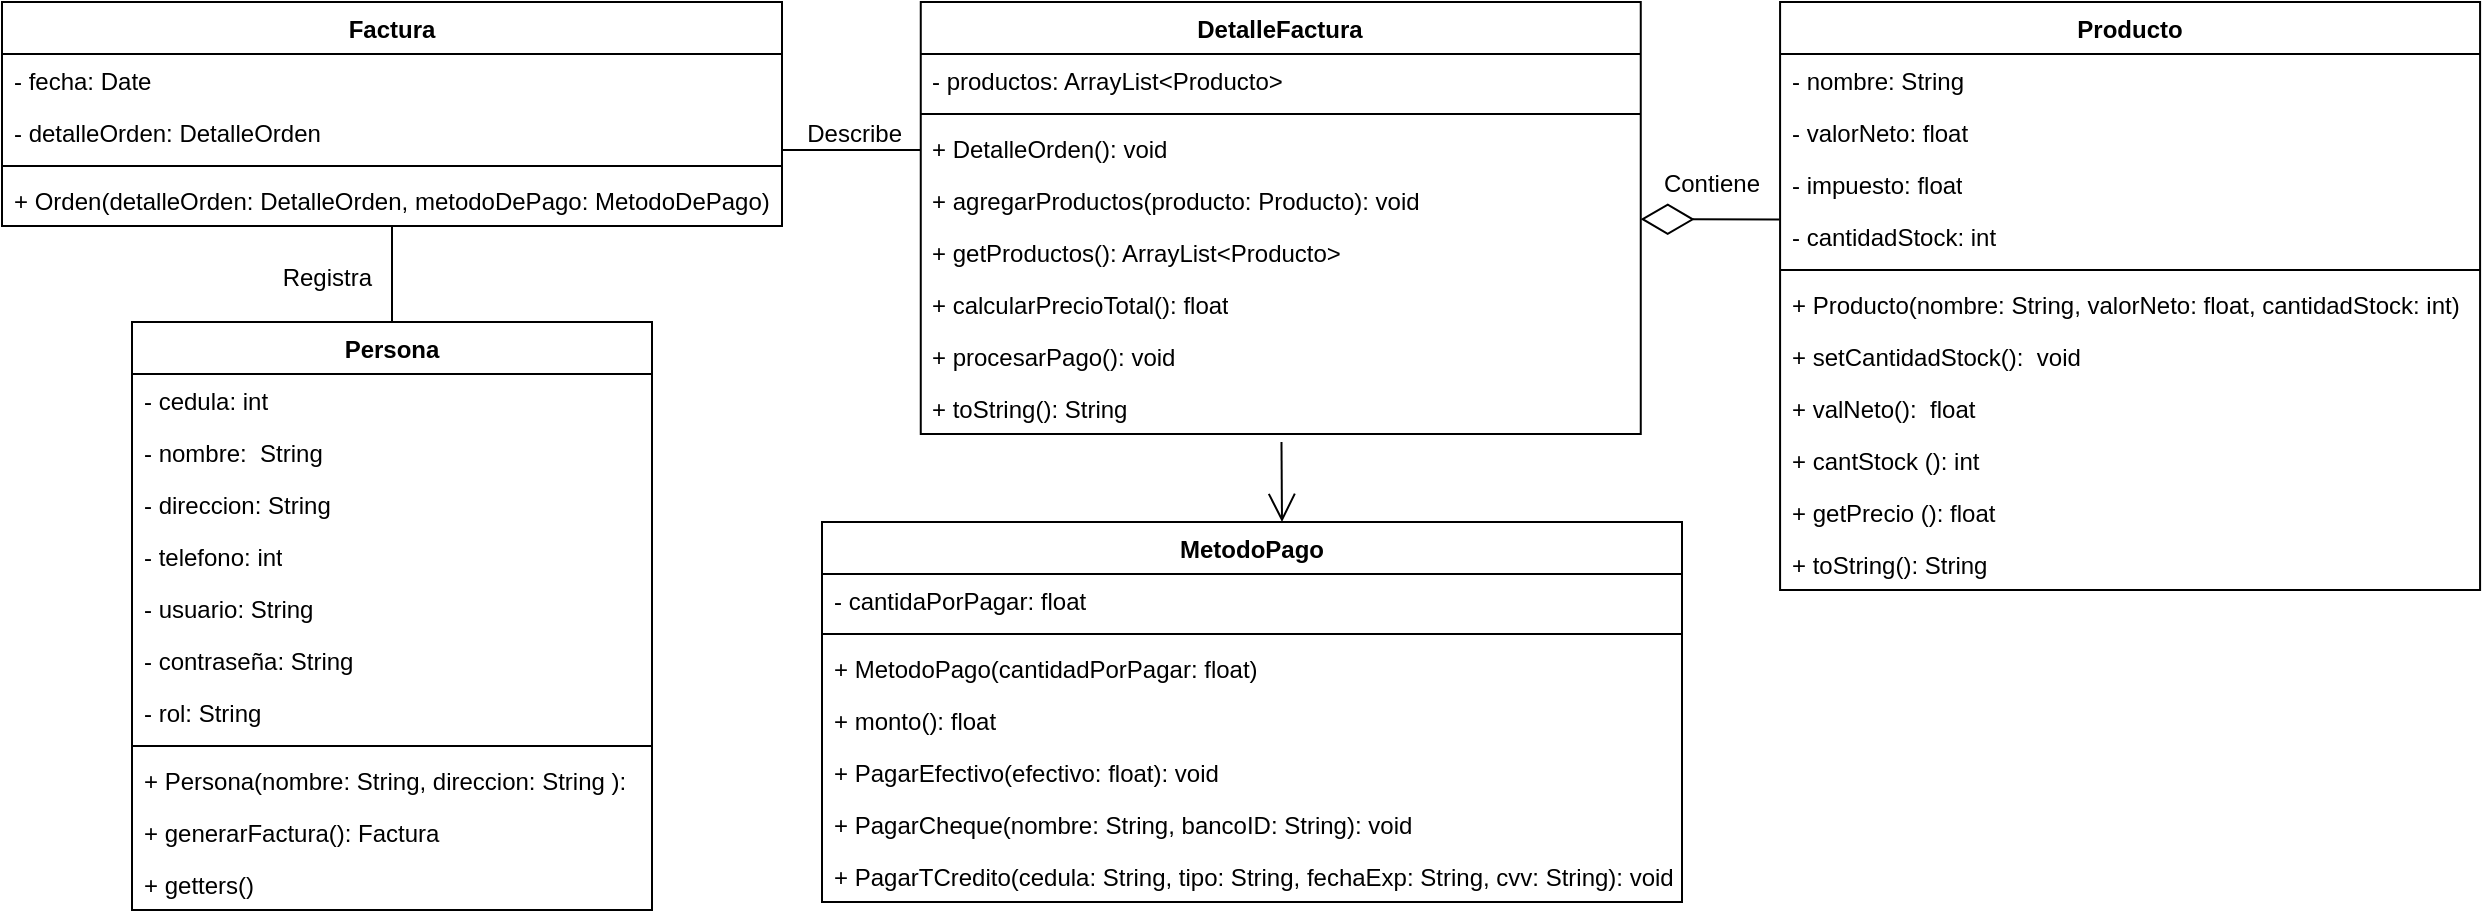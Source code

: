 <mxfile version="21.7.4" type="device">
  <diagram name="Página-1" id="vJzWJh0UHaBqhuQzf775">
    <mxGraphModel dx="1451" dy="620" grid="1" gridSize="10" guides="1" tooltips="1" connect="1" arrows="1" fold="1" page="1" pageScale="1" pageWidth="827" pageHeight="1169" math="0" shadow="0">
      <root>
        <mxCell id="0" />
        <mxCell id="1" parent="0" />
        <mxCell id="-tpIR0r_SkowBoIZui7y-13" value="DetalleFactura" style="swimlane;fontStyle=1;align=center;verticalAlign=top;childLayout=stackLayout;horizontal=1;startSize=26;horizontalStack=0;resizeParent=1;resizeParentMax=0;resizeLast=0;collapsible=1;marginBottom=0;whiteSpace=wrap;html=1;" parent="1" vertex="1">
          <mxGeometry x="859.38" y="30" width="360" height="216" as="geometry" />
        </mxCell>
        <mxCell id="-tpIR0r_SkowBoIZui7y-14" value="- productos: ArrayList&amp;lt;Producto&amp;gt;" style="text;strokeColor=none;fillColor=none;align=left;verticalAlign=top;spacingLeft=4;spacingRight=4;overflow=hidden;rotatable=0;points=[[0,0.5],[1,0.5]];portConstraint=eastwest;whiteSpace=wrap;html=1;" parent="-tpIR0r_SkowBoIZui7y-13" vertex="1">
          <mxGeometry y="26" width="360" height="26" as="geometry" />
        </mxCell>
        <mxCell id="-tpIR0r_SkowBoIZui7y-15" value="" style="line;strokeWidth=1;fillColor=none;align=left;verticalAlign=middle;spacingTop=-1;spacingLeft=3;spacingRight=3;rotatable=0;labelPosition=right;points=[];portConstraint=eastwest;strokeColor=inherit;" parent="-tpIR0r_SkowBoIZui7y-13" vertex="1">
          <mxGeometry y="52" width="360" height="8" as="geometry" />
        </mxCell>
        <mxCell id="4L9N9yr3tot8LwKe1C4i-4" value="+ DetalleOrden(): void" style="text;strokeColor=none;fillColor=none;align=left;verticalAlign=top;spacingLeft=4;spacingRight=4;overflow=hidden;rotatable=0;points=[[0,0.5],[1,0.5]];portConstraint=eastwest;whiteSpace=wrap;html=1;" vertex="1" parent="-tpIR0r_SkowBoIZui7y-13">
          <mxGeometry y="60" width="360" height="26" as="geometry" />
        </mxCell>
        <mxCell id="-tpIR0r_SkowBoIZui7y-16" value="+ agregarProductos(producto: Producto): void" style="text;strokeColor=none;fillColor=none;align=left;verticalAlign=top;spacingLeft=4;spacingRight=4;overflow=hidden;rotatable=0;points=[[0,0.5],[1,0.5]];portConstraint=eastwest;whiteSpace=wrap;html=1;" parent="-tpIR0r_SkowBoIZui7y-13" vertex="1">
          <mxGeometry y="86" width="360" height="26" as="geometry" />
        </mxCell>
        <mxCell id="-tpIR0r_SkowBoIZui7y-38" value="+ getProductos(): ArrayList&amp;lt;Producto&amp;gt;" style="text;strokeColor=none;fillColor=none;align=left;verticalAlign=top;spacingLeft=4;spacingRight=4;overflow=hidden;rotatable=0;points=[[0,0.5],[1,0.5]];portConstraint=eastwest;whiteSpace=wrap;html=1;" parent="-tpIR0r_SkowBoIZui7y-13" vertex="1">
          <mxGeometry y="112" width="360" height="26" as="geometry" />
        </mxCell>
        <mxCell id="4L9N9yr3tot8LwKe1C4i-5" value="+ calcularPrecioTotal(): float" style="text;strokeColor=none;fillColor=none;align=left;verticalAlign=top;spacingLeft=4;spacingRight=4;overflow=hidden;rotatable=0;points=[[0,0.5],[1,0.5]];portConstraint=eastwest;whiteSpace=wrap;html=1;" vertex="1" parent="-tpIR0r_SkowBoIZui7y-13">
          <mxGeometry y="138" width="360" height="26" as="geometry" />
        </mxCell>
        <mxCell id="4L9N9yr3tot8LwKe1C4i-6" value="+ procesarPago(): void" style="text;strokeColor=none;fillColor=none;align=left;verticalAlign=top;spacingLeft=4;spacingRight=4;overflow=hidden;rotatable=0;points=[[0,0.5],[1,0.5]];portConstraint=eastwest;whiteSpace=wrap;html=1;" vertex="1" parent="-tpIR0r_SkowBoIZui7y-13">
          <mxGeometry y="164" width="360" height="26" as="geometry" />
        </mxCell>
        <mxCell id="-tpIR0r_SkowBoIZui7y-40" value="+ toString(): String" style="text;strokeColor=none;fillColor=none;align=left;verticalAlign=top;spacingLeft=4;spacingRight=4;overflow=hidden;rotatable=0;points=[[0,0.5],[1,0.5]];portConstraint=eastwest;whiteSpace=wrap;html=1;" parent="-tpIR0r_SkowBoIZui7y-13" vertex="1">
          <mxGeometry y="190" width="360" height="26" as="geometry" />
        </mxCell>
        <mxCell id="-tpIR0r_SkowBoIZui7y-25" value="Producto" style="swimlane;fontStyle=1;align=center;verticalAlign=top;childLayout=stackLayout;horizontal=1;startSize=26;horizontalStack=0;resizeParent=1;resizeParentMax=0;resizeLast=0;collapsible=1;marginBottom=0;whiteSpace=wrap;html=1;" parent="1" vertex="1">
          <mxGeometry x="1289.04" y="30" width="350" height="294" as="geometry" />
        </mxCell>
        <mxCell id="-tpIR0r_SkowBoIZui7y-26" value="- nombre: String" style="text;strokeColor=none;fillColor=none;align=left;verticalAlign=top;spacingLeft=4;spacingRight=4;overflow=hidden;rotatable=0;points=[[0,0.5],[1,0.5]];portConstraint=eastwest;whiteSpace=wrap;html=1;" parent="-tpIR0r_SkowBoIZui7y-25" vertex="1">
          <mxGeometry y="26" width="350" height="26" as="geometry" />
        </mxCell>
        <mxCell id="LFvMWm3YHaQg9pg_NLoc-18" value="- valorNeto: float" style="text;strokeColor=none;fillColor=none;align=left;verticalAlign=top;spacingLeft=4;spacingRight=4;overflow=hidden;rotatable=0;points=[[0,0.5],[1,0.5]];portConstraint=eastwest;whiteSpace=wrap;html=1;" parent="-tpIR0r_SkowBoIZui7y-25" vertex="1">
          <mxGeometry y="52" width="350" height="26" as="geometry" />
        </mxCell>
        <mxCell id="LFvMWm3YHaQg9pg_NLoc-19" value="- impuesto: float" style="text;strokeColor=none;fillColor=none;align=left;verticalAlign=top;spacingLeft=4;spacingRight=4;overflow=hidden;rotatable=0;points=[[0,0.5],[1,0.5]];portConstraint=eastwest;whiteSpace=wrap;html=1;" parent="-tpIR0r_SkowBoIZui7y-25" vertex="1">
          <mxGeometry y="78" width="350" height="26" as="geometry" />
        </mxCell>
        <mxCell id="-tpIR0r_SkowBoIZui7y-41" value="- cantidadStock: int" style="text;strokeColor=none;fillColor=none;align=left;verticalAlign=top;spacingLeft=4;spacingRight=4;overflow=hidden;rotatable=0;points=[[0,0.5],[1,0.5]];portConstraint=eastwest;whiteSpace=wrap;html=1;" parent="-tpIR0r_SkowBoIZui7y-25" vertex="1">
          <mxGeometry y="104" width="350" height="26" as="geometry" />
        </mxCell>
        <mxCell id="-tpIR0r_SkowBoIZui7y-27" value="" style="line;strokeWidth=1;fillColor=none;align=left;verticalAlign=middle;spacingTop=-1;spacingLeft=3;spacingRight=3;rotatable=0;labelPosition=right;points=[];portConstraint=eastwest;strokeColor=inherit;" parent="-tpIR0r_SkowBoIZui7y-25" vertex="1">
          <mxGeometry y="130" width="350" height="8" as="geometry" />
        </mxCell>
        <mxCell id="LFvMWm3YHaQg9pg_NLoc-20" value="+ Producto(nombre: String, valorNeto: float, cantidadStock: int)" style="text;strokeColor=none;fillColor=none;align=left;verticalAlign=top;spacingLeft=4;spacingRight=4;overflow=hidden;rotatable=0;points=[[0,0.5],[1,0.5]];portConstraint=eastwest;whiteSpace=wrap;html=1;" parent="-tpIR0r_SkowBoIZui7y-25" vertex="1">
          <mxGeometry y="138" width="350" height="26" as="geometry" />
        </mxCell>
        <mxCell id="-tpIR0r_SkowBoIZui7y-28" value="+ setCantidadStock():&amp;nbsp; void" style="text;strokeColor=none;fillColor=none;align=left;verticalAlign=top;spacingLeft=4;spacingRight=4;overflow=hidden;rotatable=0;points=[[0,0.5],[1,0.5]];portConstraint=eastwest;whiteSpace=wrap;html=1;" parent="-tpIR0r_SkowBoIZui7y-25" vertex="1">
          <mxGeometry y="164" width="350" height="26" as="geometry" />
        </mxCell>
        <mxCell id="4L9N9yr3tot8LwKe1C4i-7" value="+ valNeto():&amp;nbsp; float" style="text;strokeColor=none;fillColor=none;align=left;verticalAlign=top;spacingLeft=4;spacingRight=4;overflow=hidden;rotatable=0;points=[[0,0.5],[1,0.5]];portConstraint=eastwest;whiteSpace=wrap;html=1;" vertex="1" parent="-tpIR0r_SkowBoIZui7y-25">
          <mxGeometry y="190" width="350" height="26" as="geometry" />
        </mxCell>
        <mxCell id="-tpIR0r_SkowBoIZui7y-42" value="+ cantStock (): int" style="text;strokeColor=none;fillColor=none;align=left;verticalAlign=top;spacingLeft=4;spacingRight=4;overflow=hidden;rotatable=0;points=[[0,0.5],[1,0.5]];portConstraint=eastwest;whiteSpace=wrap;html=1;" parent="-tpIR0r_SkowBoIZui7y-25" vertex="1">
          <mxGeometry y="216" width="350" height="26" as="geometry" />
        </mxCell>
        <mxCell id="LFvMWm3YHaQg9pg_NLoc-21" value="+ getPrecio (): float" style="text;strokeColor=none;fillColor=none;align=left;verticalAlign=top;spacingLeft=4;spacingRight=4;overflow=hidden;rotatable=0;points=[[0,0.5],[1,0.5]];portConstraint=eastwest;whiteSpace=wrap;html=1;" parent="-tpIR0r_SkowBoIZui7y-25" vertex="1">
          <mxGeometry y="242" width="350" height="26" as="geometry" />
        </mxCell>
        <mxCell id="LFvMWm3YHaQg9pg_NLoc-23" value="+ toString(): String" style="text;strokeColor=none;fillColor=none;align=left;verticalAlign=top;spacingLeft=4;spacingRight=4;overflow=hidden;rotatable=0;points=[[0,0.5],[1,0.5]];portConstraint=eastwest;whiteSpace=wrap;html=1;" parent="-tpIR0r_SkowBoIZui7y-25" vertex="1">
          <mxGeometry y="268" width="350" height="26" as="geometry" />
        </mxCell>
        <mxCell id="-tpIR0r_SkowBoIZui7y-29" value="Factura" style="swimlane;fontStyle=1;align=center;verticalAlign=top;childLayout=stackLayout;horizontal=1;startSize=26;horizontalStack=0;resizeParent=1;resizeParentMax=0;resizeLast=0;collapsible=1;marginBottom=0;whiteSpace=wrap;html=1;" parent="1" vertex="1">
          <mxGeometry x="400" y="30" width="390" height="112" as="geometry" />
        </mxCell>
        <mxCell id="-tpIR0r_SkowBoIZui7y-30" value="- fecha: Date" style="text;strokeColor=none;fillColor=none;align=left;verticalAlign=top;spacingLeft=4;spacingRight=4;overflow=hidden;rotatable=0;points=[[0,0.5],[1,0.5]];portConstraint=eastwest;whiteSpace=wrap;html=1;" parent="-tpIR0r_SkowBoIZui7y-29" vertex="1">
          <mxGeometry y="26" width="390" height="26" as="geometry" />
        </mxCell>
        <mxCell id="-tpIR0r_SkowBoIZui7y-33" value="- detalleOrden: DetalleOrden" style="text;strokeColor=none;fillColor=none;align=left;verticalAlign=top;spacingLeft=4;spacingRight=4;overflow=hidden;rotatable=0;points=[[0,0.5],[1,0.5]];portConstraint=eastwest;whiteSpace=wrap;html=1;" parent="-tpIR0r_SkowBoIZui7y-29" vertex="1">
          <mxGeometry y="52" width="390" height="26" as="geometry" />
        </mxCell>
        <mxCell id="-tpIR0r_SkowBoIZui7y-31" value="" style="line;strokeWidth=1;fillColor=none;align=left;verticalAlign=middle;spacingTop=-1;spacingLeft=3;spacingRight=3;rotatable=0;labelPosition=right;points=[];portConstraint=eastwest;strokeColor=inherit;" parent="-tpIR0r_SkowBoIZui7y-29" vertex="1">
          <mxGeometry y="78" width="390" height="8" as="geometry" />
        </mxCell>
        <mxCell id="-tpIR0r_SkowBoIZui7y-36" value="+ Orden(detalleOrden: DetalleOrden, metodoDePago: MetodoDePago)" style="text;strokeColor=none;fillColor=none;align=left;verticalAlign=top;spacingLeft=4;spacingRight=4;overflow=hidden;rotatable=0;points=[[0,0.5],[1,0.5]];portConstraint=eastwest;whiteSpace=wrap;html=1;" parent="-tpIR0r_SkowBoIZui7y-29" vertex="1">
          <mxGeometry y="86" width="390" height="26" as="geometry" />
        </mxCell>
        <mxCell id="LFvMWm3YHaQg9pg_NLoc-8" value="MetodoPago" style="swimlane;fontStyle=1;align=center;verticalAlign=top;childLayout=stackLayout;horizontal=1;startSize=26;horizontalStack=0;resizeParent=1;resizeParentMax=0;resizeLast=0;collapsible=1;marginBottom=0;whiteSpace=wrap;html=1;" parent="1" vertex="1">
          <mxGeometry x="810" y="290" width="430" height="190" as="geometry" />
        </mxCell>
        <mxCell id="LFvMWm3YHaQg9pg_NLoc-9" value="- cantidaPorPagar: float" style="text;strokeColor=none;fillColor=none;align=left;verticalAlign=top;spacingLeft=4;spacingRight=4;overflow=hidden;rotatable=0;points=[[0,0.5],[1,0.5]];portConstraint=eastwest;whiteSpace=wrap;html=1;" parent="LFvMWm3YHaQg9pg_NLoc-8" vertex="1">
          <mxGeometry y="26" width="430" height="26" as="geometry" />
        </mxCell>
        <mxCell id="LFvMWm3YHaQg9pg_NLoc-10" value="" style="line;strokeWidth=1;fillColor=none;align=left;verticalAlign=middle;spacingTop=-1;spacingLeft=3;spacingRight=3;rotatable=0;labelPosition=right;points=[];portConstraint=eastwest;strokeColor=inherit;" parent="LFvMWm3YHaQg9pg_NLoc-8" vertex="1">
          <mxGeometry y="52" width="430" height="8" as="geometry" />
        </mxCell>
        <mxCell id="LFvMWm3YHaQg9pg_NLoc-11" value="+ MetodoPago(cantidadPorPagar: float)" style="text;strokeColor=none;fillColor=none;align=left;verticalAlign=top;spacingLeft=4;spacingRight=4;overflow=hidden;rotatable=0;points=[[0,0.5],[1,0.5]];portConstraint=eastwest;whiteSpace=wrap;html=1;" parent="LFvMWm3YHaQg9pg_NLoc-8" vertex="1">
          <mxGeometry y="60" width="430" height="26" as="geometry" />
        </mxCell>
        <mxCell id="4L9N9yr3tot8LwKe1C4i-8" value="+ monto(): float" style="text;strokeColor=none;fillColor=none;align=left;verticalAlign=top;spacingLeft=4;spacingRight=4;overflow=hidden;rotatable=0;points=[[0,0.5],[1,0.5]];portConstraint=eastwest;whiteSpace=wrap;html=1;" vertex="1" parent="LFvMWm3YHaQg9pg_NLoc-8">
          <mxGeometry y="86" width="430" height="26" as="geometry" />
        </mxCell>
        <mxCell id="4L9N9yr3tot8LwKe1C4i-10" value="+ PagarEfectivo(efectivo: float): void" style="text;strokeColor=none;fillColor=none;align=left;verticalAlign=top;spacingLeft=4;spacingRight=4;overflow=hidden;rotatable=0;points=[[0,0.5],[1,0.5]];portConstraint=eastwest;whiteSpace=wrap;html=1;" vertex="1" parent="LFvMWm3YHaQg9pg_NLoc-8">
          <mxGeometry y="112" width="430" height="26" as="geometry" />
        </mxCell>
        <mxCell id="4L9N9yr3tot8LwKe1C4i-11" value="+ PagarCheque(nombre: String, bancoID: String): void" style="text;strokeColor=none;fillColor=none;align=left;verticalAlign=top;spacingLeft=4;spacingRight=4;overflow=hidden;rotatable=0;points=[[0,0.5],[1,0.5]];portConstraint=eastwest;whiteSpace=wrap;html=1;" vertex="1" parent="LFvMWm3YHaQg9pg_NLoc-8">
          <mxGeometry y="138" width="430" height="26" as="geometry" />
        </mxCell>
        <mxCell id="4L9N9yr3tot8LwKe1C4i-12" value="+ PagarTCredito(cedula: String, tipo: String, fechaExp: String, cvv: String): void" style="text;strokeColor=none;fillColor=none;align=left;verticalAlign=top;spacingLeft=4;spacingRight=4;overflow=hidden;rotatable=0;points=[[0,0.5],[1,0.5]];portConstraint=eastwest;whiteSpace=wrap;html=1;" vertex="1" parent="LFvMWm3YHaQg9pg_NLoc-8">
          <mxGeometry y="164" width="430" height="26" as="geometry" />
        </mxCell>
        <mxCell id="LFvMWm3YHaQg9pg_NLoc-26" value="" style="endArrow=diamondThin;endFill=0;endSize=24;html=1;rounded=0;exitX=-0.001;exitY=0.185;exitDx=0;exitDy=0;exitPerimeter=0;" parent="1" source="-tpIR0r_SkowBoIZui7y-41" target="-tpIR0r_SkowBoIZui7y-13" edge="1">
          <mxGeometry width="160" relative="1" as="geometry">
            <mxPoint x="1279.04" y="140" as="sourcePoint" />
            <mxPoint x="1089.38" y="275" as="targetPoint" />
          </mxGeometry>
        </mxCell>
        <mxCell id="xUWvq9Hfhy-lBUm5GzMi-7" value="" style="endArrow=none;html=1;rounded=0;align=center;verticalAlign=top;endFill=0;labelBackgroundColor=none;" parent="1" edge="1">
          <mxGeometry relative="1" as="geometry">
            <mxPoint x="859.38" y="104" as="sourcePoint" />
            <mxPoint x="790" y="104" as="targetPoint" />
          </mxGeometry>
        </mxCell>
        <mxCell id="xUWvq9Hfhy-lBUm5GzMi-12" value="Describe" style="resizable=0;html=1;align=right;verticalAlign=bottom;labelBackgroundColor=none;" parent="1" connectable="0" vertex="1">
          <mxGeometry x="850.002" y="104.998" as="geometry" />
        </mxCell>
        <mxCell id="xUWvq9Hfhy-lBUm5GzMi-18" value="Contiene" style="resizable=0;html=1;align=right;verticalAlign=bottom;labelBackgroundColor=none;" parent="1" connectable="0" vertex="1">
          <mxGeometry x="1279.042" y="129.998" as="geometry" />
        </mxCell>
        <mxCell id="4L9N9yr3tot8LwKe1C4i-14" value="" style="endArrow=open;endFill=1;endSize=12;html=1;rounded=0;exitX=0.501;exitY=1.154;exitDx=0;exitDy=0;exitPerimeter=0;" edge="1" parent="1" source="-tpIR0r_SkowBoIZui7y-40">
          <mxGeometry width="160" relative="1" as="geometry">
            <mxPoint x="829.38" y="456" as="sourcePoint" />
            <mxPoint x="1040" y="290" as="targetPoint" />
            <Array as="points" />
          </mxGeometry>
        </mxCell>
        <mxCell id="4L9N9yr3tot8LwKe1C4i-16" value="Persona" style="swimlane;fontStyle=1;align=center;verticalAlign=top;childLayout=stackLayout;horizontal=1;startSize=26;horizontalStack=0;resizeParent=1;resizeParentMax=0;resizeLast=0;collapsible=1;marginBottom=0;whiteSpace=wrap;html=1;" vertex="1" parent="1">
          <mxGeometry x="465" y="190" width="260" height="294" as="geometry" />
        </mxCell>
        <mxCell id="4L9N9yr3tot8LwKe1C4i-17" value="- cedula: int" style="text;strokeColor=none;fillColor=none;align=left;verticalAlign=top;spacingLeft=4;spacingRight=4;overflow=hidden;rotatable=0;points=[[0,0.5],[1,0.5]];portConstraint=eastwest;whiteSpace=wrap;html=1;" vertex="1" parent="4L9N9yr3tot8LwKe1C4i-16">
          <mxGeometry y="26" width="260" height="26" as="geometry" />
        </mxCell>
        <mxCell id="4L9N9yr3tot8LwKe1C4i-18" value="- nombre:&amp;nbsp; String" style="text;strokeColor=none;fillColor=none;align=left;verticalAlign=top;spacingLeft=4;spacingRight=4;overflow=hidden;rotatable=0;points=[[0,0.5],[1,0.5]];portConstraint=eastwest;whiteSpace=wrap;html=1;" vertex="1" parent="4L9N9yr3tot8LwKe1C4i-16">
          <mxGeometry y="52" width="260" height="26" as="geometry" />
        </mxCell>
        <mxCell id="4L9N9yr3tot8LwKe1C4i-19" value="- direccion: String" style="text;strokeColor=none;fillColor=none;align=left;verticalAlign=top;spacingLeft=4;spacingRight=4;overflow=hidden;rotatable=0;points=[[0,0.5],[1,0.5]];portConstraint=eastwest;whiteSpace=wrap;html=1;" vertex="1" parent="4L9N9yr3tot8LwKe1C4i-16">
          <mxGeometry y="78" width="260" height="26" as="geometry" />
        </mxCell>
        <mxCell id="4L9N9yr3tot8LwKe1C4i-20" value="- telefono: int" style="text;strokeColor=none;fillColor=none;align=left;verticalAlign=top;spacingLeft=4;spacingRight=4;overflow=hidden;rotatable=0;points=[[0,0.5],[1,0.5]];portConstraint=eastwest;whiteSpace=wrap;html=1;" vertex="1" parent="4L9N9yr3tot8LwKe1C4i-16">
          <mxGeometry y="104" width="260" height="26" as="geometry" />
        </mxCell>
        <mxCell id="4L9N9yr3tot8LwKe1C4i-40" value="- usuario: String" style="text;strokeColor=none;fillColor=none;align=left;verticalAlign=top;spacingLeft=4;spacingRight=4;overflow=hidden;rotatable=0;points=[[0,0.5],[1,0.5]];portConstraint=eastwest;whiteSpace=wrap;html=1;" vertex="1" parent="4L9N9yr3tot8LwKe1C4i-16">
          <mxGeometry y="130" width="260" height="26" as="geometry" />
        </mxCell>
        <mxCell id="4L9N9yr3tot8LwKe1C4i-39" value="- contraseña: String" style="text;strokeColor=none;fillColor=none;align=left;verticalAlign=top;spacingLeft=4;spacingRight=4;overflow=hidden;rotatable=0;points=[[0,0.5],[1,0.5]];portConstraint=eastwest;whiteSpace=wrap;html=1;" vertex="1" parent="4L9N9yr3tot8LwKe1C4i-16">
          <mxGeometry y="156" width="260" height="26" as="geometry" />
        </mxCell>
        <mxCell id="4L9N9yr3tot8LwKe1C4i-41" value="- rol: String" style="text;strokeColor=none;fillColor=none;align=left;verticalAlign=top;spacingLeft=4;spacingRight=4;overflow=hidden;rotatable=0;points=[[0,0.5],[1,0.5]];portConstraint=eastwest;whiteSpace=wrap;html=1;" vertex="1" parent="4L9N9yr3tot8LwKe1C4i-16">
          <mxGeometry y="182" width="260" height="26" as="geometry" />
        </mxCell>
        <mxCell id="4L9N9yr3tot8LwKe1C4i-22" value="" style="line;strokeWidth=1;fillColor=none;align=left;verticalAlign=middle;spacingTop=-1;spacingLeft=3;spacingRight=3;rotatable=0;labelPosition=right;points=[];portConstraint=eastwest;strokeColor=inherit;" vertex="1" parent="4L9N9yr3tot8LwKe1C4i-16">
          <mxGeometry y="208" width="260" height="8" as="geometry" />
        </mxCell>
        <mxCell id="4L9N9yr3tot8LwKe1C4i-23" value="+ Persona(nombre: String, direccion: String ):&amp;nbsp;" style="text;strokeColor=none;fillColor=none;align=left;verticalAlign=top;spacingLeft=4;spacingRight=4;overflow=hidden;rotatable=0;points=[[0,0.5],[1,0.5]];portConstraint=eastwest;whiteSpace=wrap;html=1;" vertex="1" parent="4L9N9yr3tot8LwKe1C4i-16">
          <mxGeometry y="216" width="260" height="26" as="geometry" />
        </mxCell>
        <mxCell id="4L9N9yr3tot8LwKe1C4i-24" value="+ generarFactura(): Factura" style="text;strokeColor=none;fillColor=none;align=left;verticalAlign=top;spacingLeft=4;spacingRight=4;overflow=hidden;rotatable=0;points=[[0,0.5],[1,0.5]];portConstraint=eastwest;whiteSpace=wrap;html=1;" vertex="1" parent="4L9N9yr3tot8LwKe1C4i-16">
          <mxGeometry y="242" width="260" height="26" as="geometry" />
        </mxCell>
        <mxCell id="4L9N9yr3tot8LwKe1C4i-42" value="+ getters()" style="text;strokeColor=none;fillColor=none;align=left;verticalAlign=top;spacingLeft=4;spacingRight=4;overflow=hidden;rotatable=0;points=[[0,0.5],[1,0.5]];portConstraint=eastwest;whiteSpace=wrap;html=1;" vertex="1" parent="4L9N9yr3tot8LwKe1C4i-16">
          <mxGeometry y="268" width="260" height="26" as="geometry" />
        </mxCell>
        <mxCell id="4L9N9yr3tot8LwKe1C4i-36" value="" style="endArrow=none;html=1;rounded=0;align=center;verticalAlign=top;endFill=0;labelBackgroundColor=none;exitX=0.5;exitY=0;exitDx=0;exitDy=0;entryX=0.5;entryY=0.982;entryDx=0;entryDy=0;entryPerimeter=0;" edge="1" parent="1" source="4L9N9yr3tot8LwKe1C4i-16" target="-tpIR0r_SkowBoIZui7y-36">
          <mxGeometry relative="1" as="geometry">
            <mxPoint x="615.28" y="230" as="sourcePoint" />
            <mxPoint x="255.28" y="162" as="targetPoint" />
          </mxGeometry>
        </mxCell>
        <mxCell id="4L9N9yr3tot8LwKe1C4i-37" value="Registra" style="resizable=0;html=1;align=right;verticalAlign=bottom;labelBackgroundColor=none;" connectable="0" vertex="1" parent="4L9N9yr3tot8LwKe1C4i-36">
          <mxGeometry x="1" relative="1" as="geometry">
            <mxPoint x="-10" y="35" as="offset" />
          </mxGeometry>
        </mxCell>
      </root>
    </mxGraphModel>
  </diagram>
</mxfile>
